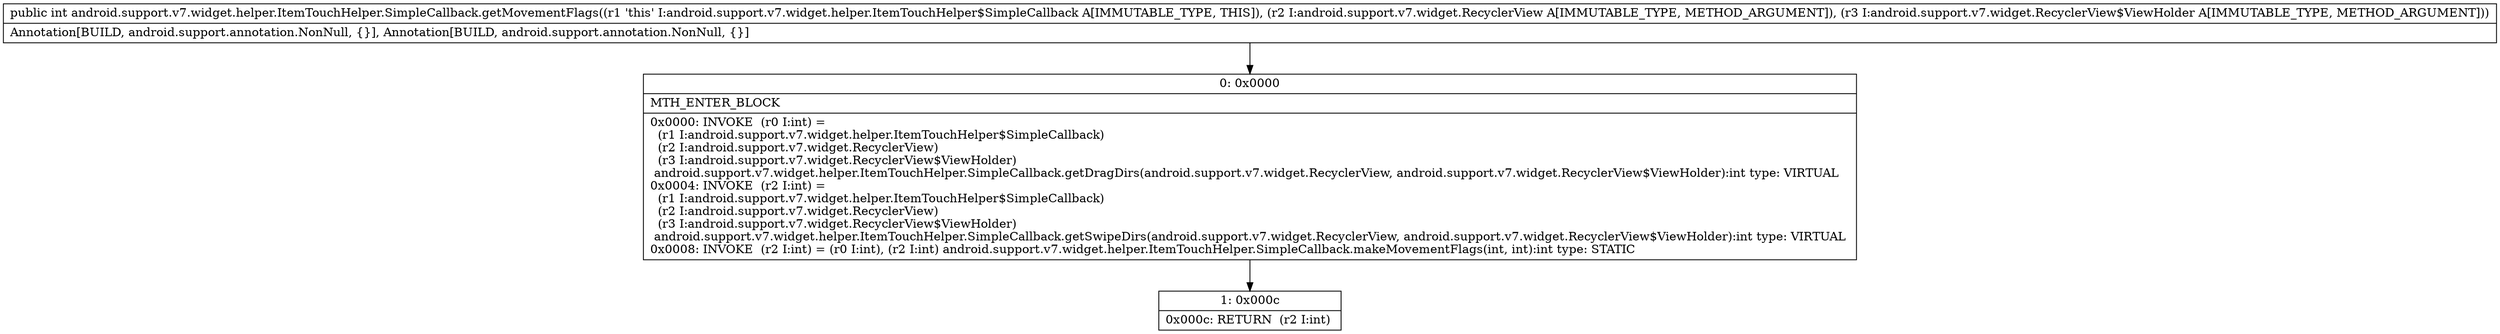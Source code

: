 digraph "CFG forandroid.support.v7.widget.helper.ItemTouchHelper.SimpleCallback.getMovementFlags(Landroid\/support\/v7\/widget\/RecyclerView;Landroid\/support\/v7\/widget\/RecyclerView$ViewHolder;)I" {
Node_0 [shape=record,label="{0\:\ 0x0000|MTH_ENTER_BLOCK\l|0x0000: INVOKE  (r0 I:int) = \l  (r1 I:android.support.v7.widget.helper.ItemTouchHelper$SimpleCallback)\l  (r2 I:android.support.v7.widget.RecyclerView)\l  (r3 I:android.support.v7.widget.RecyclerView$ViewHolder)\l android.support.v7.widget.helper.ItemTouchHelper.SimpleCallback.getDragDirs(android.support.v7.widget.RecyclerView, android.support.v7.widget.RecyclerView$ViewHolder):int type: VIRTUAL \l0x0004: INVOKE  (r2 I:int) = \l  (r1 I:android.support.v7.widget.helper.ItemTouchHelper$SimpleCallback)\l  (r2 I:android.support.v7.widget.RecyclerView)\l  (r3 I:android.support.v7.widget.RecyclerView$ViewHolder)\l android.support.v7.widget.helper.ItemTouchHelper.SimpleCallback.getSwipeDirs(android.support.v7.widget.RecyclerView, android.support.v7.widget.RecyclerView$ViewHolder):int type: VIRTUAL \l0x0008: INVOKE  (r2 I:int) = (r0 I:int), (r2 I:int) android.support.v7.widget.helper.ItemTouchHelper.SimpleCallback.makeMovementFlags(int, int):int type: STATIC \l}"];
Node_1 [shape=record,label="{1\:\ 0x000c|0x000c: RETURN  (r2 I:int) \l}"];
MethodNode[shape=record,label="{public int android.support.v7.widget.helper.ItemTouchHelper.SimpleCallback.getMovementFlags((r1 'this' I:android.support.v7.widget.helper.ItemTouchHelper$SimpleCallback A[IMMUTABLE_TYPE, THIS]), (r2 I:android.support.v7.widget.RecyclerView A[IMMUTABLE_TYPE, METHOD_ARGUMENT]), (r3 I:android.support.v7.widget.RecyclerView$ViewHolder A[IMMUTABLE_TYPE, METHOD_ARGUMENT]))  | Annotation[BUILD, android.support.annotation.NonNull, \{\}], Annotation[BUILD, android.support.annotation.NonNull, \{\}]\l}"];
MethodNode -> Node_0;
Node_0 -> Node_1;
}

